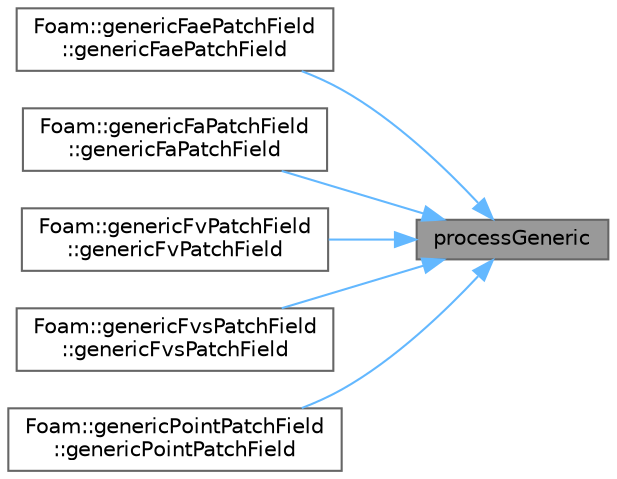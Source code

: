 digraph "processGeneric"
{
 // LATEX_PDF_SIZE
  bgcolor="transparent";
  edge [fontname=Helvetica,fontsize=10,labelfontname=Helvetica,labelfontsize=10];
  node [fontname=Helvetica,fontsize=10,shape=box,height=0.2,width=0.4];
  rankdir="RL";
  Node1 [id="Node000001",label="processGeneric",height=0.2,width=0.4,color="gray40", fillcolor="grey60", style="filled", fontcolor="black",tooltip=" "];
  Node1 -> Node2 [id="edge1_Node000001_Node000002",dir="back",color="steelblue1",style="solid",tooltip=" "];
  Node2 [id="Node000002",label="Foam::genericFaePatchField\l::genericFaePatchField",height=0.2,width=0.4,color="grey40", fillcolor="white", style="filled",URL="$classFoam_1_1genericFaePatchField.html#a0197adc2c7df18e063815a5dcf1c7276",tooltip=" "];
  Node1 -> Node3 [id="edge2_Node000001_Node000003",dir="back",color="steelblue1",style="solid",tooltip=" "];
  Node3 [id="Node000003",label="Foam::genericFaPatchField\l::genericFaPatchField",height=0.2,width=0.4,color="grey40", fillcolor="white", style="filled",URL="$classFoam_1_1genericFaPatchField.html#ae7f9197703a4544071a86d88a23c46a2",tooltip=" "];
  Node1 -> Node4 [id="edge3_Node000001_Node000004",dir="back",color="steelblue1",style="solid",tooltip=" "];
  Node4 [id="Node000004",label="Foam::genericFvPatchField\l::genericFvPatchField",height=0.2,width=0.4,color="grey40", fillcolor="white", style="filled",URL="$classFoam_1_1genericFvPatchField.html#a55caa01e757d3893cd3a7034439317d9",tooltip=" "];
  Node1 -> Node5 [id="edge4_Node000001_Node000005",dir="back",color="steelblue1",style="solid",tooltip=" "];
  Node5 [id="Node000005",label="Foam::genericFvsPatchField\l::genericFvsPatchField",height=0.2,width=0.4,color="grey40", fillcolor="white", style="filled",URL="$classFoam_1_1genericFvsPatchField.html#aa04d399a4f7a43b787fd20905d769ce2",tooltip=" "];
  Node1 -> Node6 [id="edge5_Node000001_Node000006",dir="back",color="steelblue1",style="solid",tooltip=" "];
  Node6 [id="Node000006",label="Foam::genericPointPatchField\l::genericPointPatchField",height=0.2,width=0.4,color="grey40", fillcolor="white", style="filled",URL="$classFoam_1_1genericPointPatchField.html#abb7dd7bf600b72b3b82ea631844b5eb3",tooltip=" "];
}
